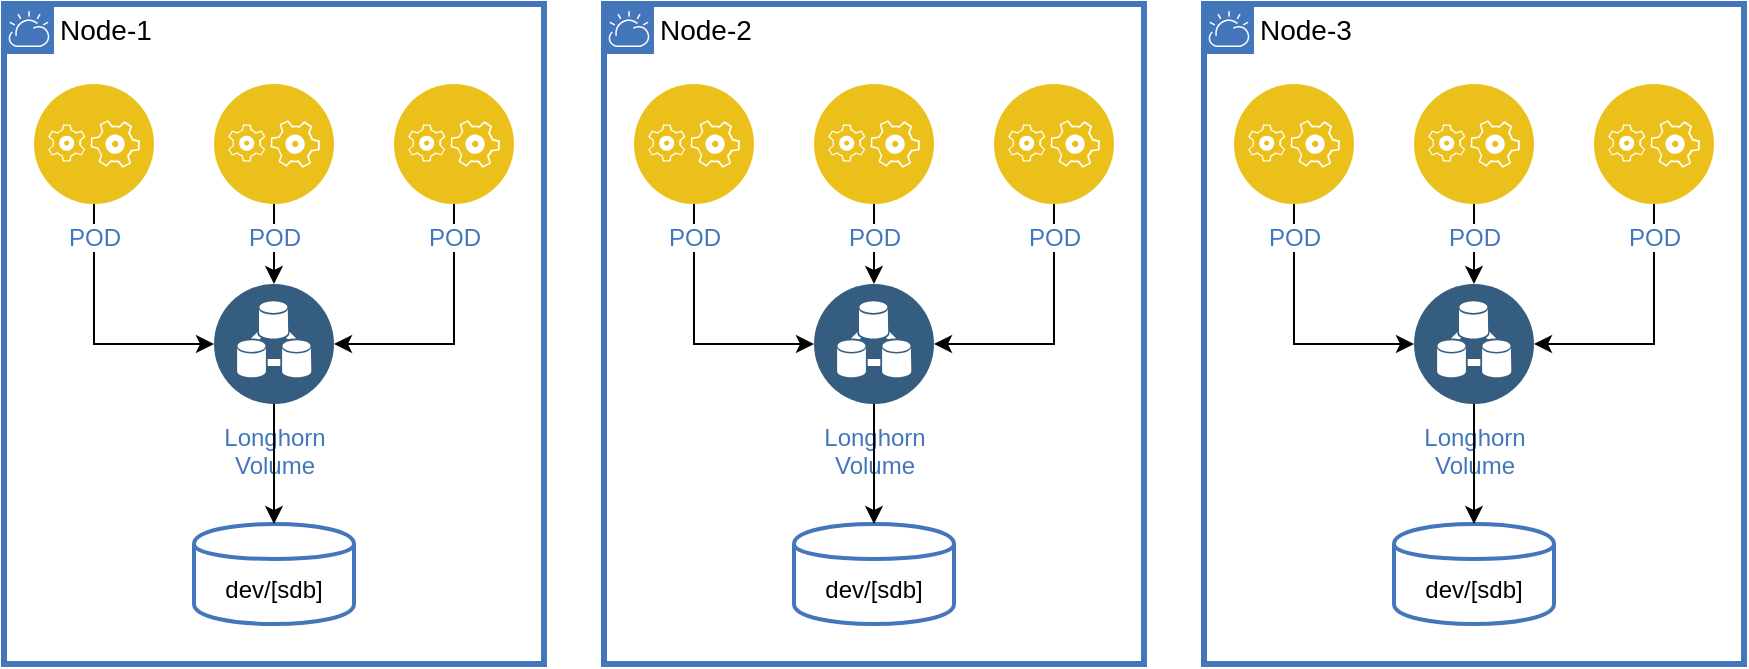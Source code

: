 <mxfile version="13.0.1" type="device"><diagram id="WRrjxI1vxbq5a2VLT-Ze" name="Page-1"><mxGraphModel dx="1422" dy="794" grid="1" gridSize="10" guides="1" tooltips="1" connect="1" arrows="1" fold="1" page="1" pageScale="1" pageWidth="1100" pageHeight="850" math="0" shadow="0"><root><mxCell id="0"/><mxCell id="1" parent="0"/><mxCell id="nu2w6wLr4gr7auDzKvVK-7" value="Node-1" style="shape=mxgraph.ibm.box;prType=cloud;fontStyle=0;verticalAlign=top;align=left;spacingLeft=32;spacingTop=4;fillColor=none;rounded=0;whiteSpace=wrap;html=1;strokeColor=#4376BB;strokeWidth=3;dashed=0;container=1;spacing=-4;collapsible=0;expand=0;recursiveResize=0;fontSize=14;" vertex="1" parent="1"><mxGeometry x="120" y="150" width="270" height="330" as="geometry"/></mxCell><mxCell id="nu2w6wLr4gr7auDzKvVK-26" style="edgeStyle=orthogonalEdgeStyle;rounded=0;orthogonalLoop=1;jettySize=auto;html=1;" edge="1" parent="nu2w6wLr4gr7auDzKvVK-7" source="nu2w6wLr4gr7auDzKvVK-19" target="nu2w6wLr4gr7auDzKvVK-22"><mxGeometry relative="1" as="geometry"><Array as="points"><mxPoint x="45" y="170"/></Array></mxGeometry></mxCell><mxCell id="nu2w6wLr4gr7auDzKvVK-19" value="POD" style="aspect=fixed;perimeter=ellipsePerimeter;html=1;align=center;shadow=0;dashed=0;fontColor=#4277BB;labelBackgroundColor=#ffffff;fontSize=12;spacingTop=3;image;image=img/lib/ibm/applications/application_logic.svg;strokeColor=#67AB9F;" vertex="1" parent="nu2w6wLr4gr7auDzKvVK-7"><mxGeometry x="15" y="40" width="60" height="60" as="geometry"/></mxCell><mxCell id="nu2w6wLr4gr7auDzKvVK-25" style="edgeStyle=orthogonalEdgeStyle;rounded=0;orthogonalLoop=1;jettySize=auto;html=1;" edge="1" parent="nu2w6wLr4gr7auDzKvVK-7" source="nu2w6wLr4gr7auDzKvVK-20" target="nu2w6wLr4gr7auDzKvVK-22"><mxGeometry relative="1" as="geometry"/></mxCell><mxCell id="nu2w6wLr4gr7auDzKvVK-20" value="POD" style="aspect=fixed;perimeter=ellipsePerimeter;html=1;align=center;shadow=0;dashed=0;fontColor=#4277BB;labelBackgroundColor=#ffffff;fontSize=12;spacingTop=3;image;image=img/lib/ibm/applications/application_logic.svg;strokeColor=#67AB9F;" vertex="1" parent="nu2w6wLr4gr7auDzKvVK-7"><mxGeometry x="105" y="40" width="60" height="60" as="geometry"/></mxCell><mxCell id="nu2w6wLr4gr7auDzKvVK-27" style="edgeStyle=orthogonalEdgeStyle;rounded=0;orthogonalLoop=1;jettySize=auto;html=1;" edge="1" parent="nu2w6wLr4gr7auDzKvVK-7" source="nu2w6wLr4gr7auDzKvVK-21" target="nu2w6wLr4gr7auDzKvVK-22"><mxGeometry relative="1" as="geometry"><Array as="points"><mxPoint x="225" y="170"/></Array></mxGeometry></mxCell><mxCell id="nu2w6wLr4gr7auDzKvVK-21" value="POD" style="aspect=fixed;perimeter=ellipsePerimeter;html=1;align=center;shadow=0;dashed=0;fontColor=#4277BB;labelBackgroundColor=#ffffff;fontSize=12;spacingTop=3;image;image=img/lib/ibm/applications/application_logic.svg;strokeColor=#67AB9F;" vertex="1" parent="nu2w6wLr4gr7auDzKvVK-7"><mxGeometry x="195" y="40" width="60" height="60" as="geometry"/></mxCell><mxCell id="nu2w6wLr4gr7auDzKvVK-22" value="Longhorn&lt;br&gt;Volume" style="aspect=fixed;perimeter=ellipsePerimeter;html=1;align=center;shadow=0;dashed=0;fontColor=#4277BB;labelBackgroundColor=#ffffff;fontSize=12;spacingTop=3;image;image=img/lib/ibm/data/device_registry.svg;strokeColor=#67AB9F;" vertex="1" parent="nu2w6wLr4gr7auDzKvVK-7"><mxGeometry x="105" y="140" width="60" height="60" as="geometry"/></mxCell><mxCell id="nu2w6wLr4gr7auDzKvVK-28" value="dev/[sdb]" style="shape=cylinder;whiteSpace=wrap;html=1;boundedLbl=1;backgroundOutline=1;strokeColor=#4376BB;strokeWidth=2;" vertex="1" parent="nu2w6wLr4gr7auDzKvVK-7"><mxGeometry x="95" y="260" width="80" height="50" as="geometry"/></mxCell><mxCell id="nu2w6wLr4gr7auDzKvVK-29" style="edgeStyle=orthogonalEdgeStyle;rounded=0;orthogonalLoop=1;jettySize=auto;html=1;" edge="1" parent="nu2w6wLr4gr7auDzKvVK-7" source="nu2w6wLr4gr7auDzKvVK-22" target="nu2w6wLr4gr7auDzKvVK-28"><mxGeometry relative="1" as="geometry"/></mxCell><mxCell id="nu2w6wLr4gr7auDzKvVK-30" value="Node-2" style="shape=mxgraph.ibm.box;prType=cloud;fontStyle=0;verticalAlign=top;align=left;spacingLeft=32;spacingTop=4;fillColor=none;rounded=0;whiteSpace=wrap;html=1;strokeColor=#4376BB;strokeWidth=3;dashed=0;container=1;spacing=-4;collapsible=0;expand=0;recursiveResize=0;fontSize=14;" vertex="1" parent="1"><mxGeometry x="420" y="150" width="270" height="330" as="geometry"/></mxCell><mxCell id="nu2w6wLr4gr7auDzKvVK-31" style="edgeStyle=orthogonalEdgeStyle;rounded=0;orthogonalLoop=1;jettySize=auto;html=1;" edge="1" parent="nu2w6wLr4gr7auDzKvVK-30" source="nu2w6wLr4gr7auDzKvVK-32" target="nu2w6wLr4gr7auDzKvVK-37"><mxGeometry relative="1" as="geometry"><Array as="points"><mxPoint x="45" y="170"/></Array></mxGeometry></mxCell><mxCell id="nu2w6wLr4gr7auDzKvVK-32" value="POD" style="aspect=fixed;perimeter=ellipsePerimeter;html=1;align=center;shadow=0;dashed=0;fontColor=#4277BB;labelBackgroundColor=#ffffff;fontSize=12;spacingTop=3;image;image=img/lib/ibm/applications/application_logic.svg;strokeColor=#67AB9F;" vertex="1" parent="nu2w6wLr4gr7auDzKvVK-30"><mxGeometry x="15" y="40" width="60" height="60" as="geometry"/></mxCell><mxCell id="nu2w6wLr4gr7auDzKvVK-33" style="edgeStyle=orthogonalEdgeStyle;rounded=0;orthogonalLoop=1;jettySize=auto;html=1;" edge="1" parent="nu2w6wLr4gr7auDzKvVK-30" source="nu2w6wLr4gr7auDzKvVK-34" target="nu2w6wLr4gr7auDzKvVK-37"><mxGeometry relative="1" as="geometry"/></mxCell><mxCell id="nu2w6wLr4gr7auDzKvVK-34" value="POD" style="aspect=fixed;perimeter=ellipsePerimeter;html=1;align=center;shadow=0;dashed=0;fontColor=#4277BB;labelBackgroundColor=#ffffff;fontSize=12;spacingTop=3;image;image=img/lib/ibm/applications/application_logic.svg;strokeColor=#67AB9F;" vertex="1" parent="nu2w6wLr4gr7auDzKvVK-30"><mxGeometry x="105" y="40" width="60" height="60" as="geometry"/></mxCell><mxCell id="nu2w6wLr4gr7auDzKvVK-35" style="edgeStyle=orthogonalEdgeStyle;rounded=0;orthogonalLoop=1;jettySize=auto;html=1;" edge="1" parent="nu2w6wLr4gr7auDzKvVK-30" source="nu2w6wLr4gr7auDzKvVK-36" target="nu2w6wLr4gr7auDzKvVK-37"><mxGeometry relative="1" as="geometry"><Array as="points"><mxPoint x="225" y="170"/></Array></mxGeometry></mxCell><mxCell id="nu2w6wLr4gr7auDzKvVK-36" value="POD" style="aspect=fixed;perimeter=ellipsePerimeter;html=1;align=center;shadow=0;dashed=0;fontColor=#4277BB;labelBackgroundColor=#ffffff;fontSize=12;spacingTop=3;image;image=img/lib/ibm/applications/application_logic.svg;strokeColor=#67AB9F;" vertex="1" parent="nu2w6wLr4gr7auDzKvVK-30"><mxGeometry x="195" y="40" width="60" height="60" as="geometry"/></mxCell><mxCell id="nu2w6wLr4gr7auDzKvVK-37" value="Longhorn&lt;br&gt;Volume" style="aspect=fixed;perimeter=ellipsePerimeter;html=1;align=center;shadow=0;dashed=0;fontColor=#4277BB;labelBackgroundColor=#ffffff;fontSize=12;spacingTop=3;image;image=img/lib/ibm/data/device_registry.svg;strokeColor=#67AB9F;" vertex="1" parent="nu2w6wLr4gr7auDzKvVK-30"><mxGeometry x="105" y="140" width="60" height="60" as="geometry"/></mxCell><mxCell id="nu2w6wLr4gr7auDzKvVK-38" value="dev/[sdb]" style="shape=cylinder;whiteSpace=wrap;html=1;boundedLbl=1;backgroundOutline=1;strokeColor=#4376BB;strokeWidth=2;" vertex="1" parent="nu2w6wLr4gr7auDzKvVK-30"><mxGeometry x="95" y="260" width="80" height="50" as="geometry"/></mxCell><mxCell id="nu2w6wLr4gr7auDzKvVK-39" style="edgeStyle=orthogonalEdgeStyle;rounded=0;orthogonalLoop=1;jettySize=auto;html=1;" edge="1" parent="nu2w6wLr4gr7auDzKvVK-30" source="nu2w6wLr4gr7auDzKvVK-37" target="nu2w6wLr4gr7auDzKvVK-38"><mxGeometry relative="1" as="geometry"/></mxCell><mxCell id="nu2w6wLr4gr7auDzKvVK-40" value="Node-3" style="shape=mxgraph.ibm.box;prType=cloud;fontStyle=0;verticalAlign=top;align=left;spacingLeft=32;spacingTop=4;fillColor=none;rounded=0;whiteSpace=wrap;html=1;strokeColor=#4376BB;strokeWidth=3;dashed=0;container=1;spacing=-4;collapsible=0;expand=0;recursiveResize=0;fontSize=14;" vertex="1" parent="1"><mxGeometry x="720" y="150" width="270" height="330" as="geometry"/></mxCell><mxCell id="nu2w6wLr4gr7auDzKvVK-41" style="edgeStyle=orthogonalEdgeStyle;rounded=0;orthogonalLoop=1;jettySize=auto;html=1;" edge="1" parent="nu2w6wLr4gr7auDzKvVK-40" source="nu2w6wLr4gr7auDzKvVK-42" target="nu2w6wLr4gr7auDzKvVK-47"><mxGeometry relative="1" as="geometry"><Array as="points"><mxPoint x="45" y="170"/></Array></mxGeometry></mxCell><mxCell id="nu2w6wLr4gr7auDzKvVK-42" value="POD" style="aspect=fixed;perimeter=ellipsePerimeter;html=1;align=center;shadow=0;dashed=0;fontColor=#4277BB;labelBackgroundColor=#ffffff;fontSize=12;spacingTop=3;image;image=img/lib/ibm/applications/application_logic.svg;strokeColor=#67AB9F;" vertex="1" parent="nu2w6wLr4gr7auDzKvVK-40"><mxGeometry x="15" y="40" width="60" height="60" as="geometry"/></mxCell><mxCell id="nu2w6wLr4gr7auDzKvVK-43" style="edgeStyle=orthogonalEdgeStyle;rounded=0;orthogonalLoop=1;jettySize=auto;html=1;" edge="1" parent="nu2w6wLr4gr7auDzKvVK-40" source="nu2w6wLr4gr7auDzKvVK-44" target="nu2w6wLr4gr7auDzKvVK-47"><mxGeometry relative="1" as="geometry"/></mxCell><mxCell id="nu2w6wLr4gr7auDzKvVK-44" value="POD" style="aspect=fixed;perimeter=ellipsePerimeter;html=1;align=center;shadow=0;dashed=0;fontColor=#4277BB;labelBackgroundColor=#ffffff;fontSize=12;spacingTop=3;image;image=img/lib/ibm/applications/application_logic.svg;strokeColor=#67AB9F;" vertex="1" parent="nu2w6wLr4gr7auDzKvVK-40"><mxGeometry x="105" y="40" width="60" height="60" as="geometry"/></mxCell><mxCell id="nu2w6wLr4gr7auDzKvVK-45" style="edgeStyle=orthogonalEdgeStyle;rounded=0;orthogonalLoop=1;jettySize=auto;html=1;" edge="1" parent="nu2w6wLr4gr7auDzKvVK-40" source="nu2w6wLr4gr7auDzKvVK-46" target="nu2w6wLr4gr7auDzKvVK-47"><mxGeometry relative="1" as="geometry"><Array as="points"><mxPoint x="225" y="170"/></Array></mxGeometry></mxCell><mxCell id="nu2w6wLr4gr7auDzKvVK-46" value="POD" style="aspect=fixed;perimeter=ellipsePerimeter;html=1;align=center;shadow=0;dashed=0;fontColor=#4277BB;labelBackgroundColor=#ffffff;fontSize=12;spacingTop=3;image;image=img/lib/ibm/applications/application_logic.svg;strokeColor=#67AB9F;" vertex="1" parent="nu2w6wLr4gr7auDzKvVK-40"><mxGeometry x="195" y="40" width="60" height="60" as="geometry"/></mxCell><mxCell id="nu2w6wLr4gr7auDzKvVK-47" value="Longhorn&lt;br&gt;Volume" style="aspect=fixed;perimeter=ellipsePerimeter;html=1;align=center;shadow=0;dashed=0;fontColor=#4277BB;labelBackgroundColor=#ffffff;fontSize=12;spacingTop=3;image;image=img/lib/ibm/data/device_registry.svg;strokeColor=#67AB9F;" vertex="1" parent="nu2w6wLr4gr7auDzKvVK-40"><mxGeometry x="105" y="140" width="60" height="60" as="geometry"/></mxCell><mxCell id="nu2w6wLr4gr7auDzKvVK-48" value="dev/[sdb]" style="shape=cylinder;whiteSpace=wrap;html=1;boundedLbl=1;backgroundOutline=1;strokeColor=#4376BB;strokeWidth=2;" vertex="1" parent="nu2w6wLr4gr7auDzKvVK-40"><mxGeometry x="95" y="260" width="80" height="50" as="geometry"/></mxCell><mxCell id="nu2w6wLr4gr7auDzKvVK-49" style="edgeStyle=orthogonalEdgeStyle;rounded=0;orthogonalLoop=1;jettySize=auto;html=1;" edge="1" parent="nu2w6wLr4gr7auDzKvVK-40" source="nu2w6wLr4gr7auDzKvVK-47" target="nu2w6wLr4gr7auDzKvVK-48"><mxGeometry relative="1" as="geometry"/></mxCell></root></mxGraphModel></diagram></mxfile>
